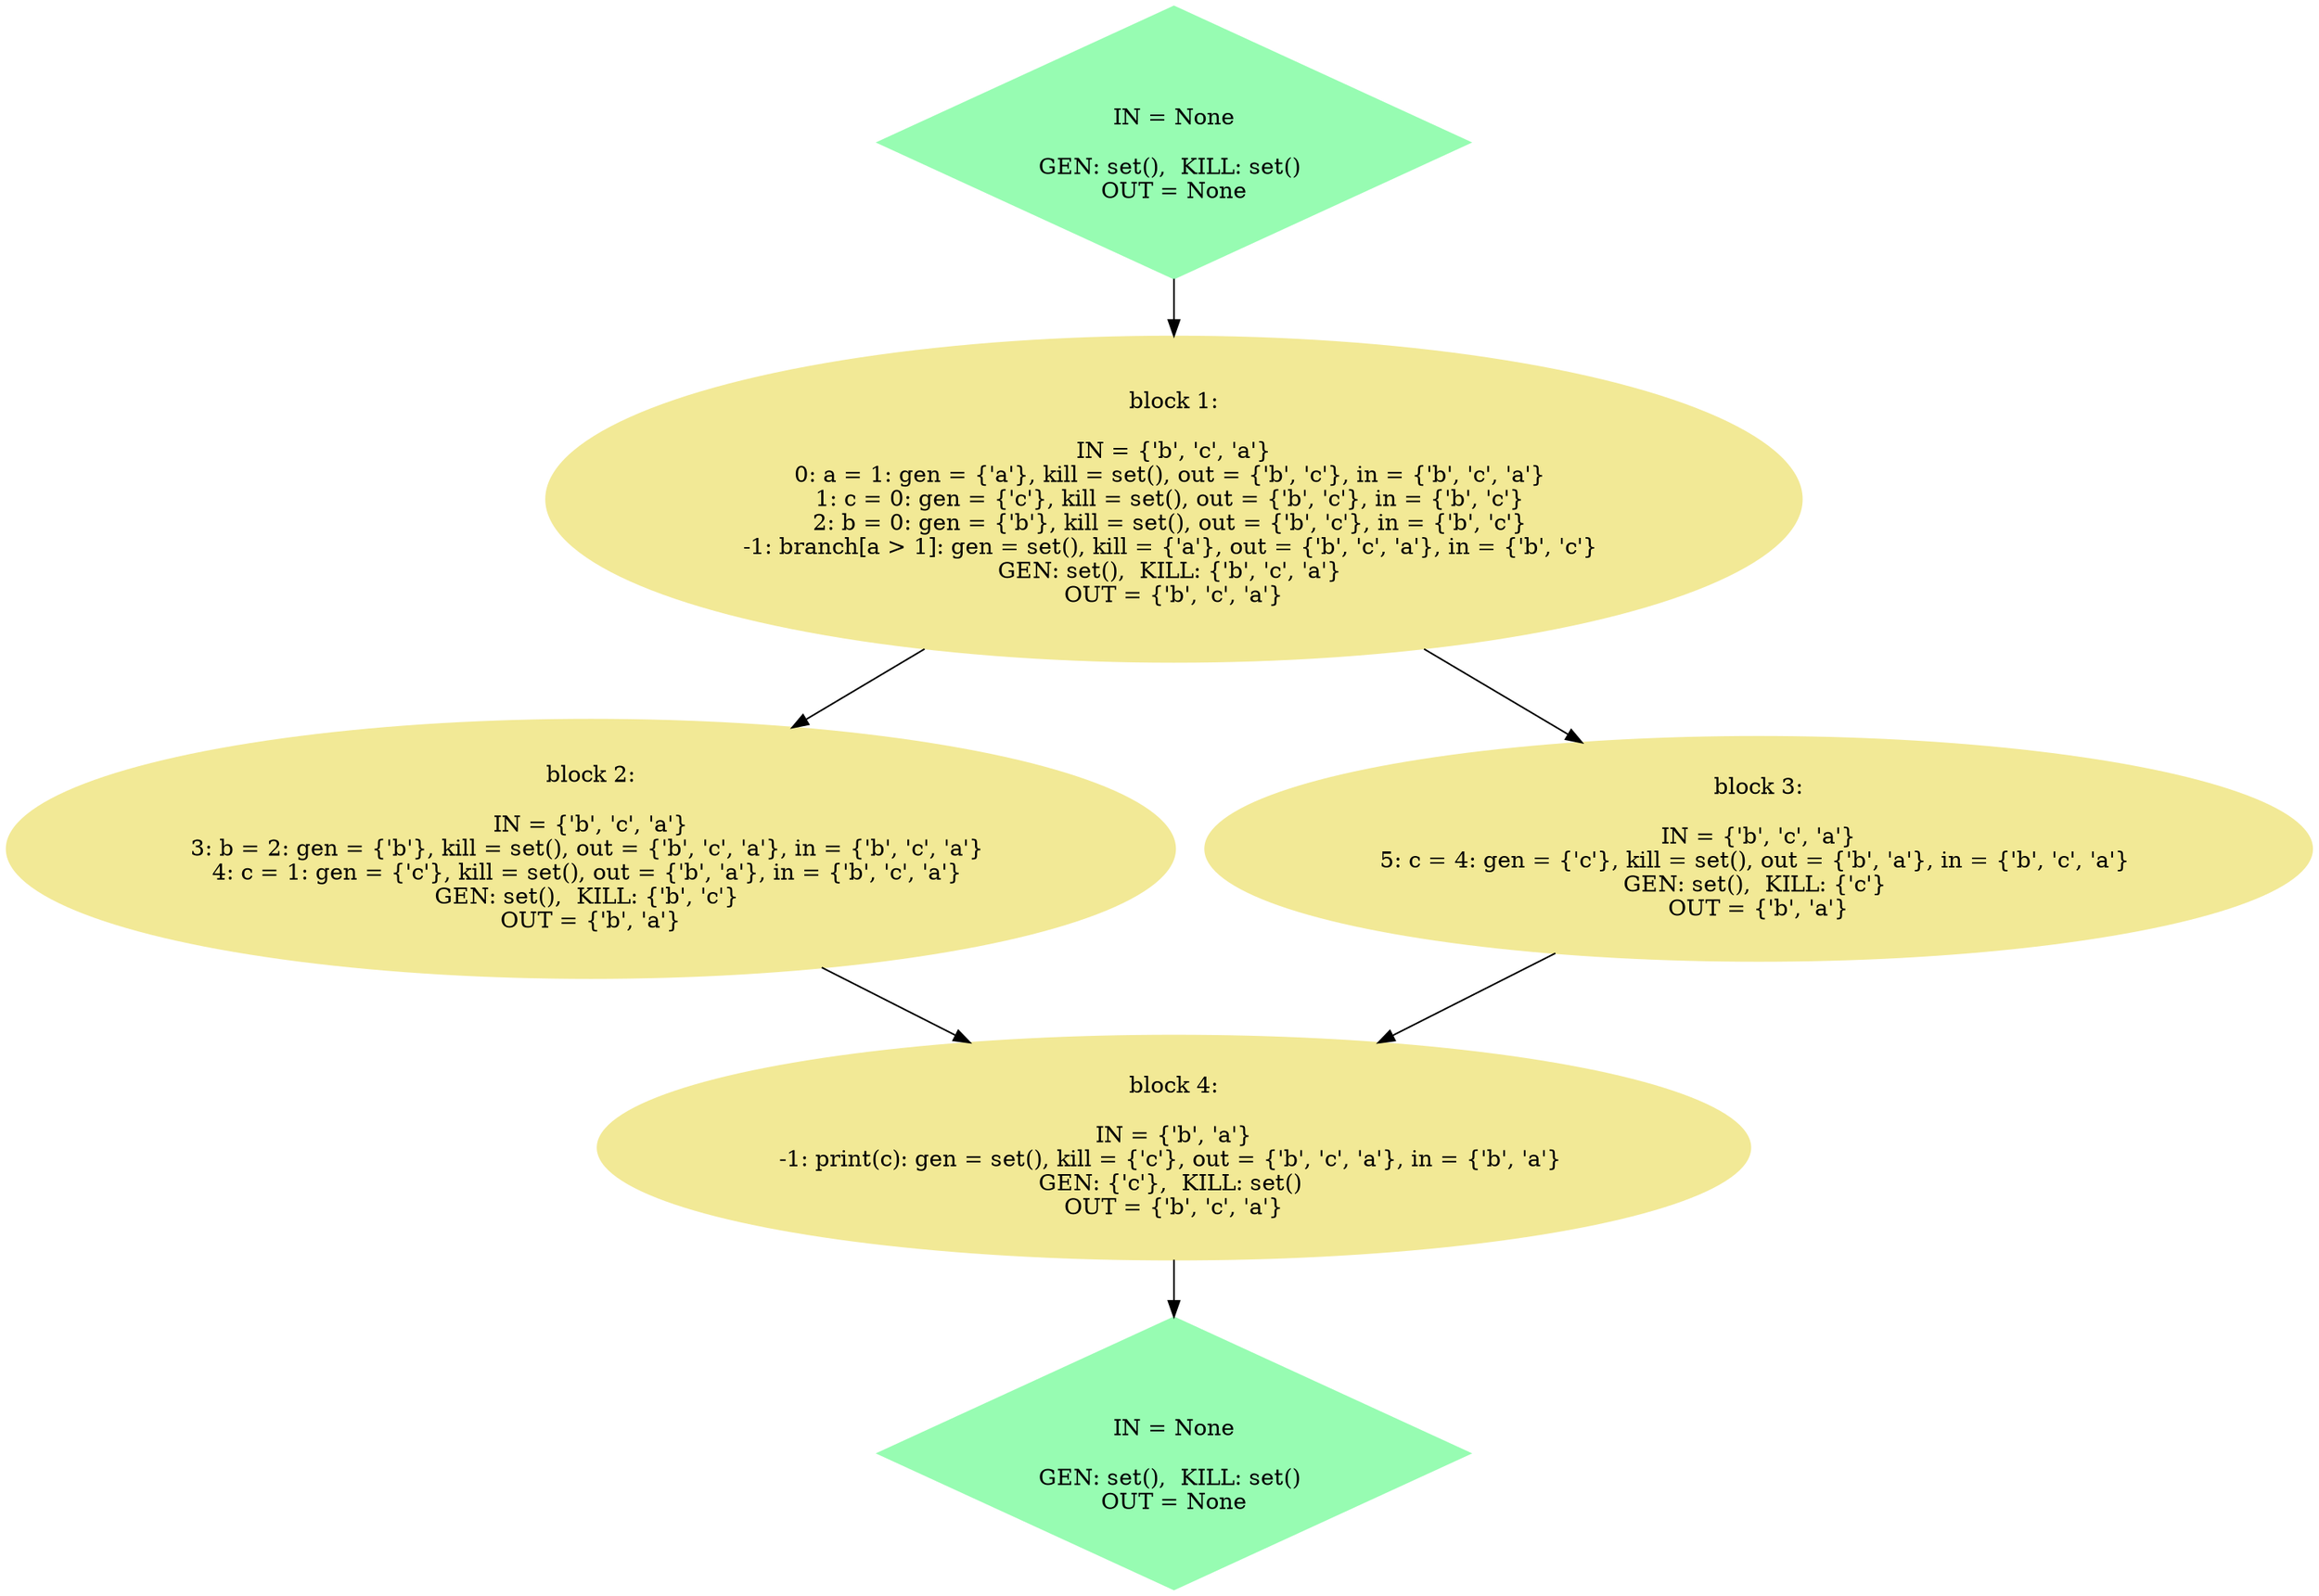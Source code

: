 // CFG
digraph {
	node [color="#97fcb2" shape=diamond style=filled]
	0 [label="
IN = None

GEN: set(),  KILL: set() 
OUT = None"]
	node [color="#f2e996" shape=ellipse style=filled]
	1 [label="block 1:

IN = {'b', 'c', 'a'}
0: a = 1: gen = {'a'}, kill = set(), out = {'b', 'c'}, in = {'b', 'c', 'a'} 
1: c = 0: gen = {'c'}, kill = set(), out = {'b', 'c'}, in = {'b', 'c'} 
2: b = 0: gen = {'b'}, kill = set(), out = {'b', 'c'}, in = {'b', 'c'} 
-1: branch[a > 1]: gen = set(), kill = {'a'}, out = {'b', 'c', 'a'}, in = {'b', 'c'} 
GEN: set(),  KILL: {'b', 'c', 'a'} 
OUT = {'b', 'c', 'a'}"]
	node [color="#f2e996" shape=ellipse style=filled]
	2 [label="block 2:

IN = {'b', 'c', 'a'}
3: b = 2: gen = {'b'}, kill = set(), out = {'b', 'c', 'a'}, in = {'b', 'c', 'a'} 
4: c = 1: gen = {'c'}, kill = set(), out = {'b', 'a'}, in = {'b', 'c', 'a'} 
GEN: set(),  KILL: {'b', 'c'} 
OUT = {'b', 'a'}"]
	node [color="#f2e996" shape=ellipse style=filled]
	3 [label="block 3:

IN = {'b', 'c', 'a'}
5: c = 4: gen = {'c'}, kill = set(), out = {'b', 'a'}, in = {'b', 'c', 'a'} 
GEN: set(),  KILL: {'c'} 
OUT = {'b', 'a'}"]
	node [color="#f2e996" shape=ellipse style=filled]
	4 [label="block 4:

IN = {'b', 'a'}
-1: print(c): gen = set(), kill = {'c'}, out = {'b', 'c', 'a'}, in = {'b', 'a'} 
GEN: {'c'},  KILL: set() 
OUT = {'b', 'c', 'a'}"]
	node [color="#f2e996" shape=ellipse style=filled]
	node [color="#97fcb2" shape=diamond style=filled]
	5 [label="
IN = None

GEN: set(),  KILL: set() 
OUT = None"]
	node [color="#f2e996" shape=ellipse style=filled]
	0 -> 1
	1 -> 2
	1 -> 3
	2 -> 4
	3 -> 4
	4 -> 5
}
